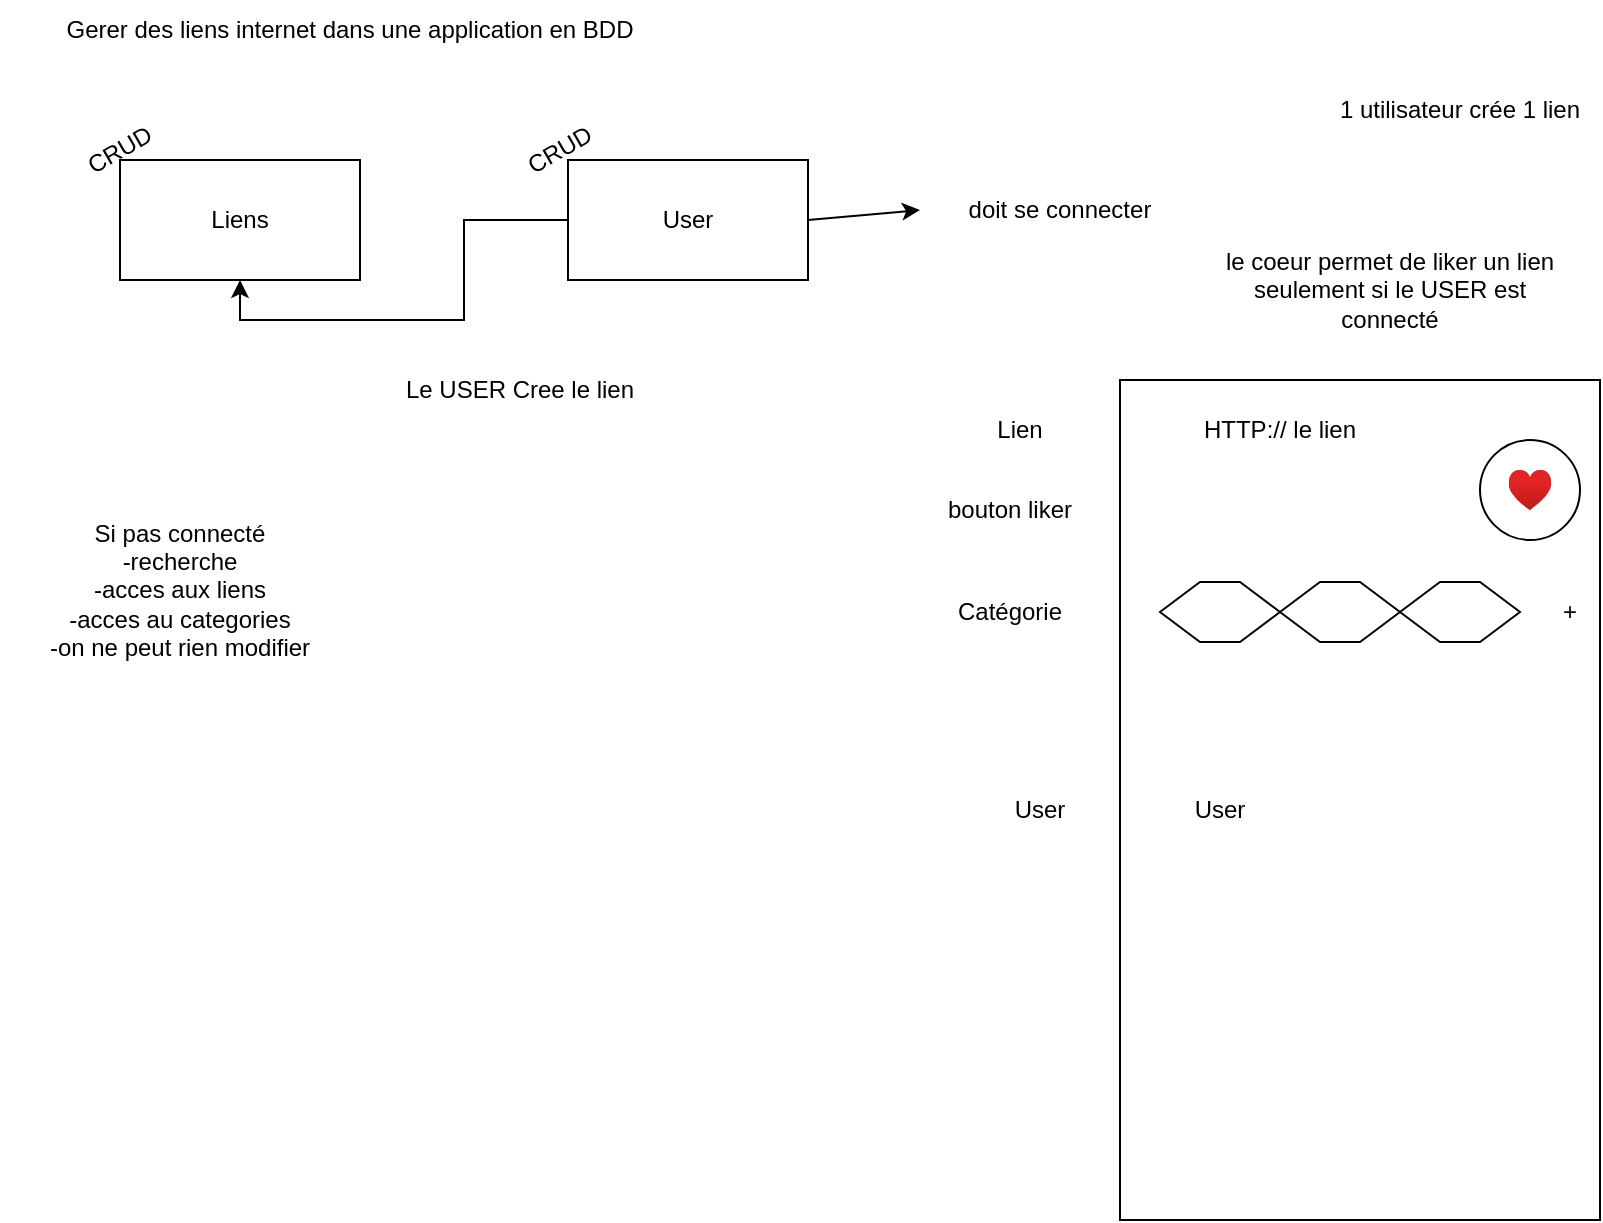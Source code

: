 <mxfile pages="3">
    <diagram id="jMmyMPH5U2oyruzth7V_" name="reunion notes">
        <mxGraphModel dx="552" dy="532" grid="1" gridSize="10" guides="1" tooltips="1" connect="1" arrows="1" fold="1" page="1" pageScale="1" pageWidth="827" pageHeight="1169" math="0" shadow="0">
            <root>
                <mxCell id="0"/>
                <mxCell id="1" parent="0"/>
                <mxCell id="5pzrK46_yAHdQiJgNj8W-1" value="Gerer des liens internet dans une application en BDD" style="text;html=1;strokeColor=none;fillColor=none;align=center;verticalAlign=middle;whiteSpace=wrap;rounded=0;" parent="1" vertex="1">
                    <mxGeometry x="10" y="10" width="350" height="30" as="geometry"/>
                </mxCell>
                <mxCell id="5pzrK46_yAHdQiJgNj8W-2" value="" style="rounded=0;whiteSpace=wrap;html=1;" parent="1" vertex="1">
                    <mxGeometry x="70" y="90" width="120" height="60" as="geometry"/>
                </mxCell>
                <mxCell id="5pzrK46_yAHdQiJgNj8W-3" value="Liens" style="text;html=1;strokeColor=none;fillColor=none;align=center;verticalAlign=middle;whiteSpace=wrap;rounded=0;" parent="1" vertex="1">
                    <mxGeometry x="100" y="105" width="60" height="30" as="geometry"/>
                </mxCell>
                <mxCell id="5pzrK46_yAHdQiJgNj8W-27" style="edgeStyle=orthogonalEdgeStyle;rounded=0;orthogonalLoop=1;jettySize=auto;html=1;entryX=0.5;entryY=1;entryDx=0;entryDy=0;" parent="1" source="5pzrK46_yAHdQiJgNj8W-4" target="5pzrK46_yAHdQiJgNj8W-2" edge="1">
                    <mxGeometry relative="1" as="geometry"/>
                </mxCell>
                <mxCell id="5pzrK46_yAHdQiJgNj8W-4" value="" style="rounded=0;whiteSpace=wrap;html=1;" parent="1" vertex="1">
                    <mxGeometry x="294" y="90" width="120" height="60" as="geometry"/>
                </mxCell>
                <mxCell id="5pzrK46_yAHdQiJgNj8W-5" value="User" style="text;html=1;strokeColor=none;fillColor=none;align=center;verticalAlign=middle;whiteSpace=wrap;rounded=0;" parent="1" vertex="1">
                    <mxGeometry x="324" y="105" width="60" height="30" as="geometry"/>
                </mxCell>
                <mxCell id="5pzrK46_yAHdQiJgNj8W-6" value="CRUD" style="text;html=1;strokeColor=none;fillColor=none;align=center;verticalAlign=middle;whiteSpace=wrap;rounded=0;rotation=-30;" parent="1" vertex="1">
                    <mxGeometry x="40" y="70" width="60" height="30" as="geometry"/>
                </mxCell>
                <mxCell id="5pzrK46_yAHdQiJgNj8W-7" value="CRUD" style="text;html=1;strokeColor=none;fillColor=none;align=center;verticalAlign=middle;whiteSpace=wrap;rounded=0;rotation=-30;" parent="1" vertex="1">
                    <mxGeometry x="260" y="70" width="60" height="30" as="geometry"/>
                </mxCell>
                <mxCell id="5pzrK46_yAHdQiJgNj8W-8" value="1 utilisateur crée 1 lien" style="text;html=1;strokeColor=none;fillColor=none;align=center;verticalAlign=middle;whiteSpace=wrap;rounded=0;" parent="1" vertex="1">
                    <mxGeometry x="670" y="50" width="140" height="30" as="geometry"/>
                </mxCell>
                <mxCell id="5pzrK46_yAHdQiJgNj8W-9" value="" style="rounded=0;whiteSpace=wrap;html=1;" parent="1" vertex="1">
                    <mxGeometry x="570" y="200" width="240" height="420" as="geometry"/>
                </mxCell>
                <mxCell id="5pzrK46_yAHdQiJgNj8W-10" value="HTTP:// le lien" style="text;html=1;strokeColor=none;fillColor=none;align=center;verticalAlign=middle;whiteSpace=wrap;rounded=0;" parent="1" vertex="1">
                    <mxGeometry x="580" y="210" width="140" height="30" as="geometry"/>
                </mxCell>
                <mxCell id="5pzrK46_yAHdQiJgNj8W-11" value="" style="shape=hexagon;perimeter=hexagonPerimeter2;whiteSpace=wrap;html=1;fixedSize=1;" parent="1" vertex="1">
                    <mxGeometry x="590" y="301" width="60" height="30" as="geometry"/>
                </mxCell>
                <mxCell id="5pzrK46_yAHdQiJgNj8W-12" value="" style="shape=hexagon;perimeter=hexagonPerimeter2;whiteSpace=wrap;html=1;fixedSize=1;" parent="1" vertex="1">
                    <mxGeometry x="650" y="301" width="60" height="30" as="geometry"/>
                </mxCell>
                <mxCell id="5pzrK46_yAHdQiJgNj8W-13" value="" style="shape=hexagon;perimeter=hexagonPerimeter2;whiteSpace=wrap;html=1;fixedSize=1;" parent="1" vertex="1">
                    <mxGeometry x="710" y="301" width="60" height="30" as="geometry"/>
                </mxCell>
                <mxCell id="5pzrK46_yAHdQiJgNj8W-14" value="+" style="text;html=1;strokeColor=none;fillColor=none;align=center;verticalAlign=middle;whiteSpace=wrap;rounded=0;" parent="1" vertex="1">
                    <mxGeometry x="780" y="301" width="30" height="30" as="geometry"/>
                </mxCell>
                <mxCell id="5pzrK46_yAHdQiJgNj8W-15" value="Lien" style="text;html=1;strokeColor=none;fillColor=none;align=center;verticalAlign=middle;whiteSpace=wrap;rounded=0;" parent="1" vertex="1">
                    <mxGeometry x="490" y="210" width="60" height="30" as="geometry"/>
                </mxCell>
                <mxCell id="5pzrK46_yAHdQiJgNj8W-16" value="Catégorie" style="text;html=1;strokeColor=none;fillColor=none;align=center;verticalAlign=middle;whiteSpace=wrap;rounded=0;" parent="1" vertex="1">
                    <mxGeometry x="480" y="301" width="70" height="30" as="geometry"/>
                </mxCell>
                <mxCell id="5pzrK46_yAHdQiJgNj8W-17" value="User" style="text;html=1;strokeColor=none;fillColor=none;align=center;verticalAlign=middle;whiteSpace=wrap;rounded=0;" parent="1" vertex="1">
                    <mxGeometry x="500" y="400" width="60" height="30" as="geometry"/>
                </mxCell>
                <mxCell id="5pzrK46_yAHdQiJgNj8W-19" value="User" style="text;html=1;strokeColor=none;fillColor=none;align=center;verticalAlign=middle;whiteSpace=wrap;rounded=0;" parent="1" vertex="1">
                    <mxGeometry x="590" y="400" width="60" height="30" as="geometry"/>
                </mxCell>
                <mxCell id="5pzrK46_yAHdQiJgNj8W-20" value="" style="ellipse;whiteSpace=wrap;html=1;aspect=fixed;" parent="1" vertex="1">
                    <mxGeometry x="750" y="230" width="50" height="50" as="geometry"/>
                </mxCell>
                <mxCell id="5pzrK46_yAHdQiJgNj8W-21" value="bouton liker" style="text;html=1;strokeColor=none;fillColor=none;align=center;verticalAlign=middle;whiteSpace=wrap;rounded=0;" parent="1" vertex="1">
                    <mxGeometry x="480" y="250" width="70" height="30" as="geometry"/>
                </mxCell>
                <mxCell id="5pzrK46_yAHdQiJgNj8W-22" value="" style="image;aspect=fixed;html=1;points=[];align=center;fontSize=12;image=img/lib/azure2/general/Heart.svg;" parent="1" vertex="1">
                    <mxGeometry x="764.34" y="245" width="21.33" height="20" as="geometry"/>
                </mxCell>
                <mxCell id="5pzrK46_yAHdQiJgNj8W-23" value="doit se connecter" style="text;html=1;strokeColor=none;fillColor=none;align=center;verticalAlign=middle;whiteSpace=wrap;rounded=0;" parent="1" vertex="1">
                    <mxGeometry x="470" y="100" width="140" height="30" as="geometry"/>
                </mxCell>
                <mxCell id="5pzrK46_yAHdQiJgNj8W-24" value="" style="endArrow=classic;html=1;rounded=0;exitX=1;exitY=0.5;exitDx=0;exitDy=0;entryX=0;entryY=0.5;entryDx=0;entryDy=0;" parent="1" source="5pzrK46_yAHdQiJgNj8W-4" target="5pzrK46_yAHdQiJgNj8W-23" edge="1">
                    <mxGeometry width="50" height="50" relative="1" as="geometry">
                        <mxPoint x="400" y="240" as="sourcePoint"/>
                        <mxPoint x="450" y="190" as="targetPoint"/>
                    </mxGeometry>
                </mxCell>
                <mxCell id="5pzrK46_yAHdQiJgNj8W-25" value="le coeur permet de liker un lien seulement si le USER est connecté" style="text;html=1;strokeColor=none;fillColor=none;align=center;verticalAlign=middle;whiteSpace=wrap;rounded=0;" parent="1" vertex="1">
                    <mxGeometry x="620" y="130" width="170" height="50" as="geometry"/>
                </mxCell>
                <mxCell id="5pzrK46_yAHdQiJgNj8W-26" value="Le USER Cree le lien" style="text;html=1;strokeColor=none;fillColor=none;align=center;verticalAlign=middle;whiteSpace=wrap;rounded=0;" parent="1" vertex="1">
                    <mxGeometry x="200" y="190" width="140" height="30" as="geometry"/>
                </mxCell>
                <mxCell id="5pzrK46_yAHdQiJgNj8W-28" value="Si pas connecté&lt;br&gt;-recherche&lt;br&gt;-acces aux liens&lt;br&gt;-acces au categories&lt;br&gt;-on ne peut rien modifier" style="text;html=1;strokeColor=none;fillColor=none;align=center;verticalAlign=middle;whiteSpace=wrap;rounded=0;" parent="1" vertex="1">
                    <mxGeometry x="10" y="260" width="180" height="90" as="geometry"/>
                </mxCell>
            </root>
        </mxGraphModel>
    </diagram>
    <diagram id="XfqcqOib2gMfKJk1uMYA" name="MLD">
        <mxGraphModel dx="552" dy="1701" grid="1" gridSize="10" guides="1" tooltips="1" connect="1" arrows="1" fold="1" page="1" pageScale="1" pageWidth="827" pageHeight="1169" math="0" shadow="0">
            <root>
                <mxCell id="0"/>
                <mxCell id="1" parent="0"/>
                <mxCell id="XqSCMQjwkk0fuTl_-d3A-1" value="Links" style="shape=table;startSize=30;container=1;collapsible=1;childLayout=tableLayout;fixedRows=1;rowLines=0;fontStyle=1;align=center;resizeLast=1;html=1;" parent="1" vertex="1">
                    <mxGeometry x="22" y="110" width="250" height="240" as="geometry"/>
                </mxCell>
                <mxCell id="XqSCMQjwkk0fuTl_-d3A-2" value="" style="shape=tableRow;horizontal=0;startSize=0;swimlaneHead=0;swimlaneBody=0;fillColor=none;collapsible=0;dropTarget=0;points=[[0,0.5],[1,0.5]];portConstraint=eastwest;top=0;left=0;right=0;bottom=1;" parent="XqSCMQjwkk0fuTl_-d3A-1" vertex="1">
                    <mxGeometry y="30" width="250" height="30" as="geometry"/>
                </mxCell>
                <mxCell id="XqSCMQjwkk0fuTl_-d3A-3" value="PK" style="shape=partialRectangle;connectable=0;fillColor=none;top=0;left=0;bottom=0;right=0;fontStyle=1;overflow=hidden;whiteSpace=wrap;html=1;" parent="XqSCMQjwkk0fuTl_-d3A-2" vertex="1">
                    <mxGeometry width="30" height="30" as="geometry">
                        <mxRectangle width="30" height="30" as="alternateBounds"/>
                    </mxGeometry>
                </mxCell>
                <mxCell id="XqSCMQjwkk0fuTl_-d3A-4" value="link_id int NOT NULL" style="shape=partialRectangle;connectable=0;fillColor=none;top=0;left=0;bottom=0;right=0;align=left;spacingLeft=6;fontStyle=5;overflow=hidden;whiteSpace=wrap;html=1;" parent="XqSCMQjwkk0fuTl_-d3A-2" vertex="1">
                    <mxGeometry x="30" width="220" height="30" as="geometry">
                        <mxRectangle width="220" height="30" as="alternateBounds"/>
                    </mxGeometry>
                </mxCell>
                <mxCell id="XqSCMQjwkk0fuTl_-d3A-5" value="" style="shape=tableRow;horizontal=0;startSize=0;swimlaneHead=0;swimlaneBody=0;fillColor=none;collapsible=0;dropTarget=0;points=[[0,0.5],[1,0.5]];portConstraint=eastwest;top=0;left=0;right=0;bottom=0;" parent="XqSCMQjwkk0fuTl_-d3A-1" vertex="1">
                    <mxGeometry y="60" width="250" height="30" as="geometry"/>
                </mxCell>
                <mxCell id="XqSCMQjwkk0fuTl_-d3A-6" value="" style="shape=partialRectangle;connectable=0;fillColor=none;top=0;left=0;bottom=0;right=0;editable=1;overflow=hidden;whiteSpace=wrap;html=1;" parent="XqSCMQjwkk0fuTl_-d3A-5" vertex="1">
                    <mxGeometry width="30" height="30" as="geometry">
                        <mxRectangle width="30" height="30" as="alternateBounds"/>
                    </mxGeometry>
                </mxCell>
                <mxCell id="XqSCMQjwkk0fuTl_-d3A-7" value="url varchar(500) NOT NULL&amp;nbsp;" style="shape=partialRectangle;connectable=0;fillColor=none;top=0;left=0;bottom=0;right=0;align=left;spacingLeft=6;overflow=hidden;whiteSpace=wrap;html=1;" parent="XqSCMQjwkk0fuTl_-d3A-5" vertex="1">
                    <mxGeometry x="30" width="220" height="30" as="geometry">
                        <mxRectangle width="220" height="30" as="alternateBounds"/>
                    </mxGeometry>
                </mxCell>
                <mxCell id="XqSCMQjwkk0fuTl_-d3A-39" value="" style="shape=tableRow;horizontal=0;startSize=0;swimlaneHead=0;swimlaneBody=0;fillColor=none;collapsible=0;dropTarget=0;points=[[0,0.5],[1,0.5]];portConstraint=eastwest;top=0;left=0;right=0;bottom=0;" parent="XqSCMQjwkk0fuTl_-d3A-1" vertex="1">
                    <mxGeometry y="90" width="250" height="30" as="geometry"/>
                </mxCell>
                <mxCell id="XqSCMQjwkk0fuTl_-d3A-40" value="" style="shape=partialRectangle;connectable=0;fillColor=none;top=0;left=0;bottom=0;right=0;editable=1;overflow=hidden;whiteSpace=wrap;html=1;" parent="XqSCMQjwkk0fuTl_-d3A-39" vertex="1">
                    <mxGeometry width="30" height="30" as="geometry">
                        <mxRectangle width="30" height="30" as="alternateBounds"/>
                    </mxGeometry>
                </mxCell>
                <mxCell id="XqSCMQjwkk0fuTl_-d3A-41" value="title varchar(100) NOT NULL" style="shape=partialRectangle;connectable=0;fillColor=none;top=0;left=0;bottom=0;right=0;align=left;spacingLeft=6;overflow=hidden;whiteSpace=wrap;html=1;" parent="XqSCMQjwkk0fuTl_-d3A-39" vertex="1">
                    <mxGeometry x="30" width="220" height="30" as="geometry">
                        <mxRectangle width="220" height="30" as="alternateBounds"/>
                    </mxGeometry>
                </mxCell>
                <mxCell id="XqSCMQjwkk0fuTl_-d3A-42" value="" style="shape=tableRow;horizontal=0;startSize=0;swimlaneHead=0;swimlaneBody=0;fillColor=none;collapsible=0;dropTarget=0;points=[[0,0.5],[1,0.5]];portConstraint=eastwest;top=0;left=0;right=0;bottom=0;" parent="XqSCMQjwkk0fuTl_-d3A-1" vertex="1">
                    <mxGeometry y="120" width="250" height="30" as="geometry"/>
                </mxCell>
                <mxCell id="XqSCMQjwkk0fuTl_-d3A-43" value="" style="shape=partialRectangle;connectable=0;fillColor=none;top=0;left=0;bottom=0;right=0;editable=1;overflow=hidden;whiteSpace=wrap;html=1;" parent="XqSCMQjwkk0fuTl_-d3A-42" vertex="1">
                    <mxGeometry width="30" height="30" as="geometry">
                        <mxRectangle width="30" height="30" as="alternateBounds"/>
                    </mxGeometry>
                </mxCell>
                <mxCell id="XqSCMQjwkk0fuTl_-d3A-44" value="description varchar(1000)&amp;nbsp;" style="shape=partialRectangle;connectable=0;fillColor=none;top=0;left=0;bottom=0;right=0;align=left;spacingLeft=6;overflow=hidden;whiteSpace=wrap;html=1;" parent="XqSCMQjwkk0fuTl_-d3A-42" vertex="1">
                    <mxGeometry x="30" width="220" height="30" as="geometry">
                        <mxRectangle width="220" height="30" as="alternateBounds"/>
                    </mxGeometry>
                </mxCell>
                <mxCell id="XqSCMQjwkk0fuTl_-d3A-45" value="" style="shape=tableRow;horizontal=0;startSize=0;swimlaneHead=0;swimlaneBody=0;fillColor=none;collapsible=0;dropTarget=0;points=[[0,0.5],[1,0.5]];portConstraint=eastwest;top=0;left=0;right=0;bottom=0;" parent="XqSCMQjwkk0fuTl_-d3A-1" vertex="1">
                    <mxGeometry y="150" width="250" height="30" as="geometry"/>
                </mxCell>
                <mxCell id="XqSCMQjwkk0fuTl_-d3A-46" value="" style="shape=partialRectangle;connectable=0;fillColor=none;top=0;left=0;bottom=0;right=0;editable=1;overflow=hidden;whiteSpace=wrap;html=1;" parent="XqSCMQjwkk0fuTl_-d3A-45" vertex="1">
                    <mxGeometry width="30" height="30" as="geometry">
                        <mxRectangle width="30" height="30" as="alternateBounds"/>
                    </mxGeometry>
                </mxCell>
                <mxCell id="XqSCMQjwkk0fuTl_-d3A-47" value="creation_date datetime NOT NULL&amp;nbsp;" style="shape=partialRectangle;connectable=0;fillColor=none;top=0;left=0;bottom=0;right=0;align=left;spacingLeft=6;overflow=hidden;whiteSpace=wrap;html=1;" parent="XqSCMQjwkk0fuTl_-d3A-45" vertex="1">
                    <mxGeometry x="30" width="220" height="30" as="geometry">
                        <mxRectangle width="220" height="30" as="alternateBounds"/>
                    </mxGeometry>
                </mxCell>
                <mxCell id="copR6Sjrm_aBjceqNp18-2" value="" style="shape=tableRow;horizontal=0;startSize=0;swimlaneHead=0;swimlaneBody=0;fillColor=none;collapsible=0;dropTarget=0;points=[[0,0.5],[1,0.5]];portConstraint=eastwest;top=0;left=0;right=0;bottom=0;" parent="XqSCMQjwkk0fuTl_-d3A-1" vertex="1">
                    <mxGeometry y="180" width="250" height="30" as="geometry"/>
                </mxCell>
                <mxCell id="copR6Sjrm_aBjceqNp18-3" value="FK" style="shape=partialRectangle;connectable=0;fillColor=none;top=0;left=0;bottom=0;right=0;editable=1;overflow=hidden;whiteSpace=wrap;html=1;" parent="copR6Sjrm_aBjceqNp18-2" vertex="1">
                    <mxGeometry width="30" height="30" as="geometry">
                        <mxRectangle width="30" height="30" as="alternateBounds"/>
                    </mxGeometry>
                </mxCell>
                <mxCell id="copR6Sjrm_aBjceqNp18-4" value="user_id NOT NULL" style="shape=partialRectangle;connectable=0;fillColor=none;top=0;left=0;bottom=0;right=0;align=left;spacingLeft=6;overflow=hidden;whiteSpace=wrap;html=1;" parent="copR6Sjrm_aBjceqNp18-2" vertex="1">
                    <mxGeometry x="30" width="220" height="30" as="geometry">
                        <mxRectangle width="220" height="30" as="alternateBounds"/>
                    </mxGeometry>
                </mxCell>
                <mxCell id="e9PSdRqa6i54xIU8CoCk-31" value="" style="shape=tableRow;horizontal=0;startSize=0;swimlaneHead=0;swimlaneBody=0;fillColor=none;collapsible=0;dropTarget=0;points=[[0,0.5],[1,0.5]];portConstraint=eastwest;top=0;left=0;right=0;bottom=0;" parent="XqSCMQjwkk0fuTl_-d3A-1" vertex="1">
                    <mxGeometry y="210" width="250" height="30" as="geometry"/>
                </mxCell>
                <mxCell id="e9PSdRqa6i54xIU8CoCk-32" value="FK" style="shape=partialRectangle;connectable=0;fillColor=none;top=0;left=0;bottom=0;right=0;editable=1;overflow=hidden;whiteSpace=wrap;html=1;" parent="e9PSdRqa6i54xIU8CoCk-31" vertex="1">
                    <mxGeometry width="30" height="30" as="geometry">
                        <mxRectangle width="30" height="30" as="alternateBounds"/>
                    </mxGeometry>
                </mxCell>
                <mxCell id="e9PSdRqa6i54xIU8CoCk-33" value="tag_id NOT NULL" style="shape=partialRectangle;connectable=0;fillColor=none;top=0;left=0;bottom=0;right=0;align=left;spacingLeft=6;overflow=hidden;whiteSpace=wrap;html=1;" parent="e9PSdRqa6i54xIU8CoCk-31" vertex="1">
                    <mxGeometry x="30" width="220" height="30" as="geometry">
                        <mxRectangle width="220" height="30" as="alternateBounds"/>
                    </mxGeometry>
                </mxCell>
                <mxCell id="XqSCMQjwkk0fuTl_-d3A-14" value="Users" style="shape=table;startSize=30;container=1;collapsible=1;childLayout=tableLayout;fixedRows=1;rowLines=0;fontStyle=1;align=center;resizeLast=1;html=1;" parent="1" vertex="1">
                    <mxGeometry x="470" y="60" width="280" height="240" as="geometry"/>
                </mxCell>
                <mxCell id="XqSCMQjwkk0fuTl_-d3A-15" value="" style="shape=tableRow;horizontal=0;startSize=0;swimlaneHead=0;swimlaneBody=0;fillColor=none;collapsible=0;dropTarget=0;points=[[0,0.5],[1,0.5]];portConstraint=eastwest;top=0;left=0;right=0;bottom=1;" parent="XqSCMQjwkk0fuTl_-d3A-14" vertex="1">
                    <mxGeometry y="30" width="280" height="30" as="geometry"/>
                </mxCell>
                <mxCell id="XqSCMQjwkk0fuTl_-d3A-16" value="PK" style="shape=partialRectangle;connectable=0;fillColor=none;top=0;left=0;bottom=0;right=0;fontStyle=1;overflow=hidden;whiteSpace=wrap;html=1;" parent="XqSCMQjwkk0fuTl_-d3A-15" vertex="1">
                    <mxGeometry width="30" height="30" as="geometry">
                        <mxRectangle width="30" height="30" as="alternateBounds"/>
                    </mxGeometry>
                </mxCell>
                <mxCell id="XqSCMQjwkk0fuTl_-d3A-17" value="user_id int NOT NULL" style="shape=partialRectangle;connectable=0;fillColor=none;top=0;left=0;bottom=0;right=0;align=left;spacingLeft=6;fontStyle=5;overflow=hidden;whiteSpace=wrap;html=1;" parent="XqSCMQjwkk0fuTl_-d3A-15" vertex="1">
                    <mxGeometry x="30" width="250" height="30" as="geometry">
                        <mxRectangle width="250" height="30" as="alternateBounds"/>
                    </mxGeometry>
                </mxCell>
                <mxCell id="XqSCMQjwkk0fuTl_-d3A-21" value="" style="shape=tableRow;horizontal=0;startSize=0;swimlaneHead=0;swimlaneBody=0;fillColor=none;collapsible=0;dropTarget=0;points=[[0,0.5],[1,0.5]];portConstraint=eastwest;top=0;left=0;right=0;bottom=0;" parent="XqSCMQjwkk0fuTl_-d3A-14" vertex="1">
                    <mxGeometry y="60" width="280" height="30" as="geometry"/>
                </mxCell>
                <mxCell id="XqSCMQjwkk0fuTl_-d3A-22" value="" style="shape=partialRectangle;connectable=0;fillColor=none;top=0;left=0;bottom=0;right=0;editable=1;overflow=hidden;whiteSpace=wrap;html=1;" parent="XqSCMQjwkk0fuTl_-d3A-21" vertex="1">
                    <mxGeometry width="30" height="30" as="geometry">
                        <mxRectangle width="30" height="30" as="alternateBounds"/>
                    </mxGeometry>
                </mxCell>
                <mxCell id="XqSCMQjwkk0fuTl_-d3A-23" value="forename varchar(100) NOT NULL" style="shape=partialRectangle;connectable=0;fillColor=none;top=0;left=0;bottom=0;right=0;align=left;spacingLeft=6;overflow=hidden;whiteSpace=wrap;html=1;" parent="XqSCMQjwkk0fuTl_-d3A-21" vertex="1">
                    <mxGeometry x="30" width="250" height="30" as="geometry">
                        <mxRectangle width="250" height="30" as="alternateBounds"/>
                    </mxGeometry>
                </mxCell>
                <mxCell id="XqSCMQjwkk0fuTl_-d3A-48" value="" style="shape=tableRow;horizontal=0;startSize=0;swimlaneHead=0;swimlaneBody=0;fillColor=none;collapsible=0;dropTarget=0;points=[[0,0.5],[1,0.5]];portConstraint=eastwest;top=0;left=0;right=0;bottom=0;" parent="XqSCMQjwkk0fuTl_-d3A-14" vertex="1">
                    <mxGeometry y="90" width="280" height="30" as="geometry"/>
                </mxCell>
                <mxCell id="XqSCMQjwkk0fuTl_-d3A-49" value="" style="shape=partialRectangle;connectable=0;fillColor=none;top=0;left=0;bottom=0;right=0;editable=1;overflow=hidden;whiteSpace=wrap;html=1;" parent="XqSCMQjwkk0fuTl_-d3A-48" vertex="1">
                    <mxGeometry width="30" height="30" as="geometry">
                        <mxRectangle width="30" height="30" as="alternateBounds"/>
                    </mxGeometry>
                </mxCell>
                <mxCell id="XqSCMQjwkk0fuTl_-d3A-50" value="surname varchar(100) NOT NULL" style="shape=partialRectangle;connectable=0;fillColor=none;top=0;left=0;bottom=0;right=0;align=left;spacingLeft=6;overflow=hidden;whiteSpace=wrap;html=1;" parent="XqSCMQjwkk0fuTl_-d3A-48" vertex="1">
                    <mxGeometry x="30" width="250" height="30" as="geometry">
                        <mxRectangle width="250" height="30" as="alternateBounds"/>
                    </mxGeometry>
                </mxCell>
                <mxCell id="XqSCMQjwkk0fuTl_-d3A-51" value="" style="shape=tableRow;horizontal=0;startSize=0;swimlaneHead=0;swimlaneBody=0;fillColor=none;collapsible=0;dropTarget=0;points=[[0,0.5],[1,0.5]];portConstraint=eastwest;top=0;left=0;right=0;bottom=0;" parent="XqSCMQjwkk0fuTl_-d3A-14" vertex="1">
                    <mxGeometry y="120" width="280" height="30" as="geometry"/>
                </mxCell>
                <mxCell id="XqSCMQjwkk0fuTl_-d3A-52" value="" style="shape=partialRectangle;connectable=0;fillColor=none;top=0;left=0;bottom=0;right=0;editable=1;overflow=hidden;whiteSpace=wrap;html=1;" parent="XqSCMQjwkk0fuTl_-d3A-51" vertex="1">
                    <mxGeometry width="30" height="30" as="geometry">
                        <mxRectangle width="30" height="30" as="alternateBounds"/>
                    </mxGeometry>
                </mxCell>
                <mxCell id="XqSCMQjwkk0fuTl_-d3A-53" value="user_mail varchar(200) NOT NULL" style="shape=partialRectangle;connectable=0;fillColor=none;top=0;left=0;bottom=0;right=0;align=left;spacingLeft=6;overflow=hidden;whiteSpace=wrap;html=1;" parent="XqSCMQjwkk0fuTl_-d3A-51" vertex="1">
                    <mxGeometry x="30" width="250" height="30" as="geometry">
                        <mxRectangle width="250" height="30" as="alternateBounds"/>
                    </mxGeometry>
                </mxCell>
                <mxCell id="XqSCMQjwkk0fuTl_-d3A-54" value="" style="shape=tableRow;horizontal=0;startSize=0;swimlaneHead=0;swimlaneBody=0;fillColor=none;collapsible=0;dropTarget=0;points=[[0,0.5],[1,0.5]];portConstraint=eastwest;top=0;left=0;right=0;bottom=0;" parent="XqSCMQjwkk0fuTl_-d3A-14" vertex="1">
                    <mxGeometry y="150" width="280" height="30" as="geometry"/>
                </mxCell>
                <mxCell id="XqSCMQjwkk0fuTl_-d3A-55" value="" style="shape=partialRectangle;connectable=0;fillColor=none;top=0;left=0;bottom=0;right=0;editable=1;overflow=hidden;whiteSpace=wrap;html=1;" parent="XqSCMQjwkk0fuTl_-d3A-54" vertex="1">
                    <mxGeometry width="30" height="30" as="geometry">
                        <mxRectangle width="30" height="30" as="alternateBounds"/>
                    </mxGeometry>
                </mxCell>
                <mxCell id="XqSCMQjwkk0fuTl_-d3A-56" value="password varchar(500) NOT NULL" style="shape=partialRectangle;connectable=0;fillColor=none;top=0;left=0;bottom=0;right=0;align=left;spacingLeft=6;overflow=hidden;whiteSpace=wrap;html=1;" parent="XqSCMQjwkk0fuTl_-d3A-54" vertex="1">
                    <mxGeometry x="30" width="250" height="30" as="geometry">
                        <mxRectangle width="250" height="30" as="alternateBounds"/>
                    </mxGeometry>
                </mxCell>
                <mxCell id="XqSCMQjwkk0fuTl_-d3A-57" value="" style="shape=tableRow;horizontal=0;startSize=0;swimlaneHead=0;swimlaneBody=0;fillColor=none;collapsible=0;dropTarget=0;points=[[0,0.5],[1,0.5]];portConstraint=eastwest;top=0;left=0;right=0;bottom=0;" parent="XqSCMQjwkk0fuTl_-d3A-14" vertex="1">
                    <mxGeometry y="180" width="280" height="30" as="geometry"/>
                </mxCell>
                <mxCell id="XqSCMQjwkk0fuTl_-d3A-58" value="" style="shape=partialRectangle;connectable=0;fillColor=none;top=0;left=0;bottom=0;right=0;editable=1;overflow=hidden;whiteSpace=wrap;html=1;" parent="XqSCMQjwkk0fuTl_-d3A-57" vertex="1">
                    <mxGeometry width="30" height="30" as="geometry">
                        <mxRectangle width="30" height="30" as="alternateBounds"/>
                    </mxGeometry>
                </mxCell>
                <mxCell id="XqSCMQjwkk0fuTl_-d3A-59" value="avatar blob" style="shape=partialRectangle;connectable=0;fillColor=none;top=0;left=0;bottom=0;right=0;align=left;spacingLeft=6;overflow=hidden;whiteSpace=wrap;html=1;" parent="XqSCMQjwkk0fuTl_-d3A-57" vertex="1">
                    <mxGeometry x="30" width="250" height="30" as="geometry">
                        <mxRectangle width="250" height="30" as="alternateBounds"/>
                    </mxGeometry>
                </mxCell>
                <mxCell id="XqSCMQjwkk0fuTl_-d3A-60" value="" style="shape=tableRow;horizontal=0;startSize=0;swimlaneHead=0;swimlaneBody=0;fillColor=none;collapsible=0;dropTarget=0;points=[[0,0.5],[1,0.5]];portConstraint=eastwest;top=0;left=0;right=0;bottom=0;" parent="XqSCMQjwkk0fuTl_-d3A-14" vertex="1">
                    <mxGeometry y="210" width="280" height="30" as="geometry"/>
                </mxCell>
                <mxCell id="XqSCMQjwkk0fuTl_-d3A-61" value="" style="shape=partialRectangle;connectable=0;fillColor=none;top=0;left=0;bottom=0;right=0;editable=1;overflow=hidden;whiteSpace=wrap;html=1;" parent="XqSCMQjwkk0fuTl_-d3A-60" vertex="1">
                    <mxGeometry width="30" height="30" as="geometry">
                        <mxRectangle width="30" height="30" as="alternateBounds"/>
                    </mxGeometry>
                </mxCell>
                <mxCell id="XqSCMQjwkk0fuTl_-d3A-62" value="avatar mimeType varchar(500)" style="shape=partialRectangle;connectable=0;fillColor=none;top=0;left=0;bottom=0;right=0;align=left;spacingLeft=6;overflow=hidden;whiteSpace=wrap;html=1;" parent="XqSCMQjwkk0fuTl_-d3A-60" vertex="1">
                    <mxGeometry x="30" width="250" height="30" as="geometry">
                        <mxRectangle width="250" height="30" as="alternateBounds"/>
                    </mxGeometry>
                </mxCell>
                <mxCell id="-6LLHPSCjd86lUfXywk7-2" value="0,n" style="text;html=1;strokeColor=none;fillColor=none;align=center;verticalAlign=middle;whiteSpace=wrap;rounded=0;" parent="1" vertex="1">
                    <mxGeometry x="280" y="300" width="60" height="30" as="geometry"/>
                </mxCell>
                <mxCell id="-6LLHPSCjd86lUfXywk7-3" value="1,1" style="text;html=1;strokeColor=none;fillColor=none;align=center;verticalAlign=middle;whiteSpace=wrap;rounded=0;" parent="1" vertex="1">
                    <mxGeometry x="420" y="80" width="60" height="30" as="geometry"/>
                </mxCell>
                <mxCell id="copR6Sjrm_aBjceqNp18-1" value="" style="edgeStyle=entityRelationEdgeStyle;fontSize=12;html=1;endArrow=ERoneToMany;rounded=0;exitX=1;exitY=0.5;exitDx=0;exitDy=0;entryX=0;entryY=0.5;entryDx=0;entryDy=0;" parent="1" source="copR6Sjrm_aBjceqNp18-2" target="XqSCMQjwkk0fuTl_-d3A-15" edge="1">
                    <mxGeometry width="100" height="100" relative="1" as="geometry">
                        <mxPoint x="360" y="340" as="sourcePoint"/>
                        <mxPoint x="460" y="240" as="targetPoint"/>
                    </mxGeometry>
                </mxCell>
                <mxCell id="copR6Sjrm_aBjceqNp18-6" value="crée" style="text;html=1;strokeColor=none;fillColor=none;align=center;verticalAlign=middle;whiteSpace=wrap;rounded=0;" parent="1" vertex="1">
                    <mxGeometry x="340" y="170" width="60" height="30" as="geometry"/>
                </mxCell>
                <mxCell id="copR6Sjrm_aBjceqNp18-7" value="Le lien est crée par 1 et 1 seul utilisateur&lt;br&gt;il ne peut pas être créé par 0 utilisateur" style="text;html=1;strokeColor=none;fillColor=none;align=center;verticalAlign=middle;whiteSpace=wrap;rounded=0;" parent="1" vertex="1">
                    <mxGeometry x="35" y="50" width="220" height="30" as="geometry"/>
                </mxCell>
                <mxCell id="copR6Sjrm_aBjceqNp18-8" value="Un utilisateur peut créer 0 ou plusieurs liens" style="text;html=1;strokeColor=none;fillColor=none;align=center;verticalAlign=middle;whiteSpace=wrap;rounded=0;" parent="1" vertex="1">
                    <mxGeometry x="500" y="10" width="220" height="30" as="geometry"/>
                </mxCell>
                <mxCell id="e9PSdRqa6i54xIU8CoCk-1" value="link_tags" style="shape=table;startSize=30;container=1;collapsible=1;childLayout=tableLayout;fixedRows=1;rowLines=0;fontStyle=1;align=center;resizeLast=1;html=1;" parent="1" vertex="1">
                    <mxGeometry x="180" y="450" width="280" height="90" as="geometry"/>
                </mxCell>
                <mxCell id="e9PSdRqa6i54xIU8CoCk-2" value="" style="shape=tableRow;horizontal=0;startSize=0;swimlaneHead=0;swimlaneBody=0;fillColor=none;collapsible=0;dropTarget=0;points=[[0,0.5],[1,0.5]];portConstraint=eastwest;top=0;left=0;right=0;bottom=1;" parent="e9PSdRqa6i54xIU8CoCk-1" vertex="1">
                    <mxGeometry y="30" width="280" height="30" as="geometry"/>
                </mxCell>
                <mxCell id="e9PSdRqa6i54xIU8CoCk-3" value="PK FK" style="shape=partialRectangle;connectable=0;fillColor=none;top=0;left=0;bottom=0;right=0;fontStyle=1;overflow=hidden;whiteSpace=wrap;html=1;" parent="e9PSdRqa6i54xIU8CoCk-2" vertex="1">
                    <mxGeometry width="55" height="30" as="geometry">
                        <mxRectangle width="55" height="30" as="alternateBounds"/>
                    </mxGeometry>
                </mxCell>
                <mxCell id="e9PSdRqa6i54xIU8CoCk-4" value="link_id int NOT NULL" style="shape=partialRectangle;connectable=0;fillColor=none;top=0;left=0;bottom=0;right=0;align=left;spacingLeft=6;fontStyle=5;overflow=hidden;whiteSpace=wrap;html=1;" parent="e9PSdRqa6i54xIU8CoCk-2" vertex="1">
                    <mxGeometry x="55" width="225" height="30" as="geometry">
                        <mxRectangle width="225" height="30" as="alternateBounds"/>
                    </mxGeometry>
                </mxCell>
                <mxCell id="e9PSdRqa6i54xIU8CoCk-5" value="" style="shape=tableRow;horizontal=0;startSize=0;swimlaneHead=0;swimlaneBody=0;fillColor=none;collapsible=0;dropTarget=0;points=[[0,0.5],[1,0.5]];portConstraint=eastwest;top=0;left=0;right=0;bottom=0;" parent="e9PSdRqa6i54xIU8CoCk-1" vertex="1">
                    <mxGeometry y="60" width="280" height="30" as="geometry"/>
                </mxCell>
                <mxCell id="e9PSdRqa6i54xIU8CoCk-6" value="&lt;b&gt;PK FK&lt;/b&gt;" style="shape=partialRectangle;connectable=0;fillColor=none;top=0;left=0;bottom=0;right=0;editable=1;overflow=hidden;whiteSpace=wrap;html=1;" parent="e9PSdRqa6i54xIU8CoCk-5" vertex="1">
                    <mxGeometry width="55" height="30" as="geometry">
                        <mxRectangle width="55" height="30" as="alternateBounds"/>
                    </mxGeometry>
                </mxCell>
                <mxCell id="e9PSdRqa6i54xIU8CoCk-7" value="&lt;b&gt;&lt;u&gt;tag_id int NOT NULL&lt;/u&gt;&lt;/b&gt;" style="shape=partialRectangle;connectable=0;fillColor=none;top=0;left=0;bottom=0;right=0;align=left;spacingLeft=6;overflow=hidden;whiteSpace=wrap;html=1;" parent="e9PSdRqa6i54xIU8CoCk-5" vertex="1">
                    <mxGeometry x="55" width="225" height="30" as="geometry">
                        <mxRectangle width="225" height="30" as="alternateBounds"/>
                    </mxGeometry>
                </mxCell>
                <mxCell id="e9PSdRqa6i54xIU8CoCk-14" value="tags" style="shape=table;startSize=30;container=1;collapsible=1;childLayout=tableLayout;fixedRows=1;rowLines=0;fontStyle=1;align=center;resizeLast=1;html=1;movable=1;resizable=1;rotatable=1;deletable=1;editable=1;locked=0;connectable=1;" parent="1" vertex="1">
                    <mxGeometry x="27" y="640" width="240" height="120" as="geometry"/>
                </mxCell>
                <mxCell id="e9PSdRqa6i54xIU8CoCk-15" value="" style="shape=tableRow;horizontal=0;startSize=0;swimlaneHead=0;swimlaneBody=0;fillColor=none;collapsible=0;dropTarget=0;points=[[0,0.5],[1,0.5]];portConstraint=eastwest;top=0;left=0;right=0;bottom=1;movable=1;resizable=1;rotatable=1;deletable=1;editable=1;locked=0;connectable=1;" parent="e9PSdRqa6i54xIU8CoCk-14" vertex="1">
                    <mxGeometry y="30" width="240" height="30" as="geometry"/>
                </mxCell>
                <mxCell id="e9PSdRqa6i54xIU8CoCk-16" value="PK" style="shape=partialRectangle;connectable=1;fillColor=none;top=0;left=0;bottom=0;right=0;fontStyle=1;overflow=hidden;whiteSpace=wrap;html=1;movable=1;resizable=1;rotatable=1;deletable=1;editable=1;locked=0;" parent="e9PSdRqa6i54xIU8CoCk-15" vertex="1">
                    <mxGeometry width="30" height="30" as="geometry">
                        <mxRectangle width="30" height="30" as="alternateBounds"/>
                    </mxGeometry>
                </mxCell>
                <mxCell id="e9PSdRqa6i54xIU8CoCk-17" value="tag_id int NOT NULL" style="shape=partialRectangle;connectable=1;fillColor=none;top=0;left=0;bottom=0;right=0;align=left;spacingLeft=6;fontStyle=5;overflow=hidden;whiteSpace=wrap;html=1;movable=1;resizable=1;rotatable=1;deletable=1;editable=1;locked=0;" parent="e9PSdRqa6i54xIU8CoCk-15" vertex="1">
                    <mxGeometry x="30" width="210" height="30" as="geometry">
                        <mxRectangle width="210" height="30" as="alternateBounds"/>
                    </mxGeometry>
                </mxCell>
                <mxCell id="e9PSdRqa6i54xIU8CoCk-18" value="" style="shape=tableRow;horizontal=0;startSize=0;swimlaneHead=0;swimlaneBody=0;fillColor=none;collapsible=0;dropTarget=0;points=[[0,0.5],[1,0.5]];portConstraint=eastwest;top=0;left=0;right=0;bottom=0;movable=1;resizable=1;rotatable=1;deletable=1;editable=1;locked=0;connectable=1;" parent="e9PSdRqa6i54xIU8CoCk-14" vertex="1">
                    <mxGeometry y="60" width="240" height="30" as="geometry"/>
                </mxCell>
                <mxCell id="e9PSdRqa6i54xIU8CoCk-19" value="" style="shape=partialRectangle;connectable=1;fillColor=none;top=0;left=0;bottom=0;right=0;editable=1;overflow=hidden;whiteSpace=wrap;html=1;movable=1;resizable=1;rotatable=1;deletable=1;locked=0;" parent="e9PSdRqa6i54xIU8CoCk-18" vertex="1">
                    <mxGeometry width="30" height="30" as="geometry">
                        <mxRectangle width="30" height="30" as="alternateBounds"/>
                    </mxGeometry>
                </mxCell>
                <mxCell id="e9PSdRqa6i54xIU8CoCk-20" value="name varchar(20) NOT NULL" style="shape=partialRectangle;connectable=1;fillColor=none;top=0;left=0;bottom=0;right=0;align=left;spacingLeft=6;overflow=hidden;whiteSpace=wrap;html=1;movable=1;resizable=1;rotatable=1;deletable=1;editable=1;locked=0;" parent="e9PSdRqa6i54xIU8CoCk-18" vertex="1">
                    <mxGeometry x="30" width="210" height="30" as="geometry">
                        <mxRectangle width="210" height="30" as="alternateBounds"/>
                    </mxGeometry>
                </mxCell>
                <mxCell id="e9PSdRqa6i54xIU8CoCk-39" value="" style="shape=tableRow;horizontal=0;startSize=0;swimlaneHead=0;swimlaneBody=0;fillColor=none;collapsible=0;dropTarget=0;points=[[0,0.5],[1,0.5]];portConstraint=eastwest;top=0;left=0;right=0;bottom=0;movable=1;resizable=1;rotatable=1;deletable=1;editable=1;locked=0;connectable=1;" parent="e9PSdRqa6i54xIU8CoCk-14" vertex="1">
                    <mxGeometry y="90" width="240" height="30" as="geometry"/>
                </mxCell>
                <mxCell id="e9PSdRqa6i54xIU8CoCk-40" value="" style="shape=partialRectangle;connectable=1;fillColor=none;top=0;left=0;bottom=0;right=0;editable=1;overflow=hidden;whiteSpace=wrap;html=1;movable=1;resizable=1;rotatable=1;deletable=1;locked=0;" parent="e9PSdRqa6i54xIU8CoCk-39" vertex="1">
                    <mxGeometry width="30" height="30" as="geometry">
                        <mxRectangle width="30" height="30" as="alternateBounds"/>
                    </mxGeometry>
                </mxCell>
                <mxCell id="e9PSdRqa6i54xIU8CoCk-41" value="color varchar(6) NOT NULL" style="shape=partialRectangle;connectable=1;fillColor=none;top=0;left=0;bottom=0;right=0;align=left;spacingLeft=6;overflow=hidden;whiteSpace=wrap;html=1;movable=1;resizable=1;rotatable=1;deletable=1;editable=1;locked=0;" parent="e9PSdRqa6i54xIU8CoCk-39" vertex="1">
                    <mxGeometry x="30" width="210" height="30" as="geometry">
                        <mxRectangle width="210" height="30" as="alternateBounds"/>
                    </mxGeometry>
                </mxCell>
                <mxCell id="e9PSdRqa6i54xIU8CoCk-35" value="0,n" style="text;html=1;strokeColor=none;fillColor=none;align=center;verticalAlign=middle;whiteSpace=wrap;rounded=0;" parent="1" vertex="1">
                    <mxGeometry x="130" y="360" width="60" height="30" as="geometry"/>
                </mxCell>
                <mxCell id="e9PSdRqa6i54xIU8CoCk-36" value="1,n" style="text;html=1;strokeColor=none;fillColor=none;align=center;verticalAlign=middle;whiteSpace=wrap;rounded=0;" parent="1" vertex="1">
                    <mxGeometry x="130" y="600" width="60" height="30" as="geometry"/>
                </mxCell>
                <mxCell id="e9PSdRqa6i54xIU8CoCk-37" value="appartient" style="text;html=1;align=center;verticalAlign=middle;whiteSpace=wrap;rounded=0;fillColor=none;" parent="1" vertex="1">
                    <mxGeometry x="110" y="480" width="60" height="30" as="geometry"/>
                </mxCell>
                <mxCell id="e9PSdRqa6i54xIU8CoCk-44" value="" style="endArrow=classic;html=1;rounded=0;exitX=0.464;exitY=1.067;exitDx=0;exitDy=0;exitPerimeter=0;entryX=0.463;entryY=0;entryDx=0;entryDy=0;entryPerimeter=0;" parent="1" source="e9PSdRqa6i54xIU8CoCk-31" target="e9PSdRqa6i54xIU8CoCk-14" edge="1">
                    <mxGeometry width="50" height="50" relative="1" as="geometry">
                        <mxPoint x="100" y="400" as="sourcePoint"/>
                        <mxPoint x="330" y="390" as="targetPoint"/>
                    </mxGeometry>
                </mxCell>
                <mxCell id="e9PSdRqa6i54xIU8CoCk-48" value="" style="endArrow=classic;html=1;rounded=0;exitX=0.536;exitY=1.067;exitDx=0;exitDy=0;exitPerimeter=0;entryX=0.804;entryY=1.067;entryDx=0;entryDy=0;entryPerimeter=0;" parent="1" source="XqSCMQjwkk0fuTl_-d3A-60" target="e9PSdRqa6i54xIU8CoCk-31" edge="1">
                    <mxGeometry width="50" height="50" relative="1" as="geometry">
                        <mxPoint x="600" y="330" as="sourcePoint"/>
                        <mxPoint x="240" y="390" as="targetPoint"/>
                        <Array as="points">
                            <mxPoint x="620" y="380"/>
                            <mxPoint x="223" y="380"/>
                        </Array>
                    </mxGeometry>
                </mxCell>
                <mxCell id="e9PSdRqa6i54xIU8CoCk-49" value="like" style="text;html=1;strokeColor=none;fillColor=none;align=center;verticalAlign=middle;whiteSpace=wrap;rounded=0;" parent="1" vertex="1">
                    <mxGeometry x="384" y="350" width="60" height="30" as="geometry"/>
                </mxCell>
                <mxCell id="e9PSdRqa6i54xIU8CoCk-50" value="0,n" style="text;html=1;strokeColor=none;fillColor=none;align=center;verticalAlign=middle;whiteSpace=wrap;rounded=0;" parent="1" vertex="1">
                    <mxGeometry x="207" y="350" width="60" height="30" as="geometry"/>
                </mxCell>
                <mxCell id="e9PSdRqa6i54xIU8CoCk-51" value="0,n" style="text;html=1;strokeColor=none;fillColor=none;align=center;verticalAlign=middle;whiteSpace=wrap;rounded=0;" parent="1" vertex="1">
                    <mxGeometry x="610" y="340" width="60" height="30" as="geometry"/>
                </mxCell>
                <mxCell id="e9PSdRqa6i54xIU8CoCk-52" value="&lt;font style=&quot;font-size: 17px;&quot;&gt;data base schema&lt;/font&gt;" style="text;html=1;strokeColor=#B09500;fillColor=#e3c800;align=center;verticalAlign=middle;whiteSpace=wrap;rounded=0;fontColor=#000000;" parent="1" vertex="1">
                    <mxGeometry x="384" y="-70" width="186" height="30" as="geometry"/>
                </mxCell>
                <mxCell id="e9PSdRqa6i54xIU8CoCk-53" value="likes" style="shape=table;startSize=30;container=1;collapsible=1;childLayout=tableLayout;fixedRows=1;rowLines=0;fontStyle=1;align=center;resizeLast=1;html=1;" parent="1" vertex="1">
                    <mxGeometry x="480" y="390" width="280" height="90" as="geometry"/>
                </mxCell>
                <mxCell id="e9PSdRqa6i54xIU8CoCk-54" value="" style="shape=tableRow;horizontal=0;startSize=0;swimlaneHead=0;swimlaneBody=0;fillColor=none;collapsible=0;dropTarget=0;points=[[0,0.5],[1,0.5]];portConstraint=eastwest;top=0;left=0;right=0;bottom=1;" parent="e9PSdRqa6i54xIU8CoCk-53" vertex="1">
                    <mxGeometry y="30" width="280" height="30" as="geometry"/>
                </mxCell>
                <mxCell id="e9PSdRqa6i54xIU8CoCk-55" value="PK FK" style="shape=partialRectangle;connectable=0;fillColor=none;top=0;left=0;bottom=0;right=0;fontStyle=1;overflow=hidden;whiteSpace=wrap;html=1;" parent="e9PSdRqa6i54xIU8CoCk-54" vertex="1">
                    <mxGeometry width="55" height="30" as="geometry">
                        <mxRectangle width="55" height="30" as="alternateBounds"/>
                    </mxGeometry>
                </mxCell>
                <mxCell id="e9PSdRqa6i54xIU8CoCk-56" value="user_id int NOT NULL" style="shape=partialRectangle;connectable=0;fillColor=none;top=0;left=0;bottom=0;right=0;align=left;spacingLeft=6;fontStyle=5;overflow=hidden;whiteSpace=wrap;html=1;" parent="e9PSdRqa6i54xIU8CoCk-54" vertex="1">
                    <mxGeometry x="55" width="225" height="30" as="geometry">
                        <mxRectangle width="225" height="30" as="alternateBounds"/>
                    </mxGeometry>
                </mxCell>
                <mxCell id="e9PSdRqa6i54xIU8CoCk-57" value="" style="shape=tableRow;horizontal=0;startSize=0;swimlaneHead=0;swimlaneBody=0;fillColor=none;collapsible=0;dropTarget=0;points=[[0,0.5],[1,0.5]];portConstraint=eastwest;top=0;left=0;right=0;bottom=0;" parent="e9PSdRqa6i54xIU8CoCk-53" vertex="1">
                    <mxGeometry y="60" width="280" height="30" as="geometry"/>
                </mxCell>
                <mxCell id="e9PSdRqa6i54xIU8CoCk-58" value="&lt;b&gt;PK FK&lt;/b&gt;" style="shape=partialRectangle;connectable=0;fillColor=none;top=0;left=0;bottom=0;right=0;editable=1;overflow=hidden;whiteSpace=wrap;html=1;" parent="e9PSdRqa6i54xIU8CoCk-57" vertex="1">
                    <mxGeometry width="55" height="30" as="geometry">
                        <mxRectangle width="55" height="30" as="alternateBounds"/>
                    </mxGeometry>
                </mxCell>
                <mxCell id="e9PSdRqa6i54xIU8CoCk-59" value="&lt;b&gt;&lt;u&gt;link_id int NOT NULL&lt;/u&gt;&lt;/b&gt;" style="shape=partialRectangle;connectable=0;fillColor=none;top=0;left=0;bottom=0;right=0;align=left;spacingLeft=6;overflow=hidden;whiteSpace=wrap;html=1;" parent="e9PSdRqa6i54xIU8CoCk-57" vertex="1">
                    <mxGeometry x="55" width="225" height="30" as="geometry">
                        <mxRectangle width="225" height="30" as="alternateBounds"/>
                    </mxGeometry>
                </mxCell>
            </root>
        </mxGraphModel>
    </diagram>
    <diagram id="cwF2TohoWy5d_dxu2QaB" name="fonctionnalite a ajouter">
        <mxGraphModel dx="954" dy="549" grid="1" gridSize="10" guides="1" tooltips="1" connect="1" arrows="1" fold="1" page="1" pageScale="1" pageWidth="827" pageHeight="1169" math="0" shadow="0">
            <root>
                <mxCell id="0"/>
                <mxCell id="1" parent="0"/>
                <mxCell id="4cfDTSZIj2RiAJjBywh_-1" value="role admin&lt;br&gt;utilisateur&lt;br&gt;moderateur" style="text;html=1;strokeColor=none;fillColor=none;align=center;verticalAlign=middle;whiteSpace=wrap;rounded=0;" parent="1" vertex="1">
                    <mxGeometry x="380" y="270" width="60" height="30" as="geometry"/>
                </mxCell>
            </root>
        </mxGraphModel>
    </diagram>
</mxfile>